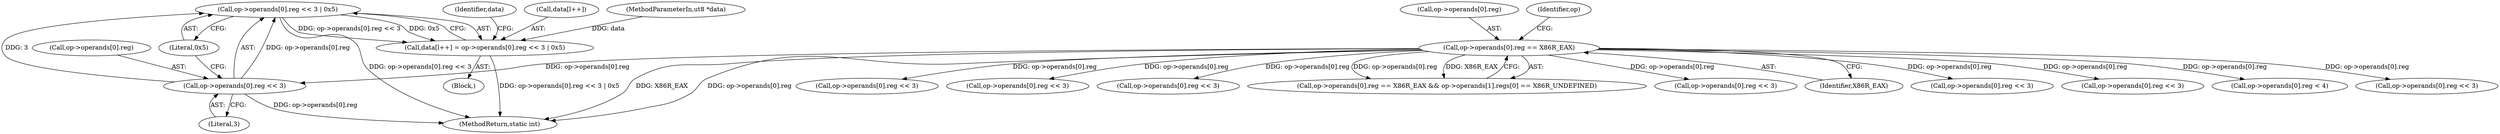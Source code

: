 digraph "0_radare2_f17bfd9f1da05f30f23a4dd05e9d2363e1406948@API" {
"1002310" [label="(Call,op->operands[0].reg << 3 | 0x5)"];
"1002311" [label="(Call,op->operands[0].reg << 3)"];
"1002031" [label="(Call,op->operands[0].reg == X86R_EAX)"];
"1002305" [label="(Call,data[l++] = op->operands[0].reg << 3 | 0x5)"];
"1002266" [label="(Block,)"];
"1003216" [label="(MethodReturn,static int)"];
"1002030" [label="(Call,op->operands[0].reg == X86R_EAX && op->operands[1].regs[0] == X86R_UNDEFINED)"];
"1002032" [label="(Call,op->operands[0].reg)"];
"1000104" [label="(MethodParameterIn,ut8 *data)"];
"1002045" [label="(Identifier,op)"];
"1002562" [label="(Call,op->operands[0].reg << 3)"];
"1002031" [label="(Call,op->operands[0].reg == X86R_EAX)"];
"1002039" [label="(Identifier,X86R_EAX)"];
"1003044" [label="(Call,op->operands[0].reg << 3)"];
"1002586" [label="(Call,op->operands[0].reg << 3)"];
"1002319" [label="(Literal,3)"];
"1002201" [label="(Call,op->operands[0].reg < 4)"];
"1002310" [label="(Call,op->operands[0].reg << 3 | 0x5)"];
"1002320" [label="(Literal,0x5)"];
"1002323" [label="(Identifier,data)"];
"1002305" [label="(Call,data[l++] = op->operands[0].reg << 3 | 0x5)"];
"1002921" [label="(Call,op->operands[0].reg << 3)"];
"1002647" [label="(Call,op->operands[0].reg << 3)"];
"1002306" [label="(Call,data[l++])"];
"1002792" [label="(Call,op->operands[0].reg << 3)"];
"1002312" [label="(Call,op->operands[0].reg)"];
"1002311" [label="(Call,op->operands[0].reg << 3)"];
"1002229" [label="(Call,op->operands[0].reg << 3)"];
"1002310" -> "1002305"  [label="AST: "];
"1002310" -> "1002320"  [label="CFG: "];
"1002311" -> "1002310"  [label="AST: "];
"1002320" -> "1002310"  [label="AST: "];
"1002305" -> "1002310"  [label="CFG: "];
"1002310" -> "1003216"  [label="DDG: op->operands[0].reg << 3"];
"1002310" -> "1002305"  [label="DDG: op->operands[0].reg << 3"];
"1002310" -> "1002305"  [label="DDG: 0x5"];
"1002311" -> "1002310"  [label="DDG: op->operands[0].reg"];
"1002311" -> "1002310"  [label="DDG: 3"];
"1002311" -> "1002319"  [label="CFG: "];
"1002312" -> "1002311"  [label="AST: "];
"1002319" -> "1002311"  [label="AST: "];
"1002320" -> "1002311"  [label="CFG: "];
"1002311" -> "1003216"  [label="DDG: op->operands[0].reg"];
"1002031" -> "1002311"  [label="DDG: op->operands[0].reg"];
"1002031" -> "1002030"  [label="AST: "];
"1002031" -> "1002039"  [label="CFG: "];
"1002032" -> "1002031"  [label="AST: "];
"1002039" -> "1002031"  [label="AST: "];
"1002045" -> "1002031"  [label="CFG: "];
"1002030" -> "1002031"  [label="CFG: "];
"1002031" -> "1003216"  [label="DDG: op->operands[0].reg"];
"1002031" -> "1003216"  [label="DDG: X86R_EAX"];
"1002031" -> "1002030"  [label="DDG: op->operands[0].reg"];
"1002031" -> "1002030"  [label="DDG: X86R_EAX"];
"1002031" -> "1002201"  [label="DDG: op->operands[0].reg"];
"1002031" -> "1002229"  [label="DDG: op->operands[0].reg"];
"1002031" -> "1002562"  [label="DDG: op->operands[0].reg"];
"1002031" -> "1002586"  [label="DDG: op->operands[0].reg"];
"1002031" -> "1002647"  [label="DDG: op->operands[0].reg"];
"1002031" -> "1002792"  [label="DDG: op->operands[0].reg"];
"1002031" -> "1002921"  [label="DDG: op->operands[0].reg"];
"1002031" -> "1003044"  [label="DDG: op->operands[0].reg"];
"1002305" -> "1002266"  [label="AST: "];
"1002306" -> "1002305"  [label="AST: "];
"1002323" -> "1002305"  [label="CFG: "];
"1002305" -> "1003216"  [label="DDG: op->operands[0].reg << 3 | 0x5"];
"1000104" -> "1002305"  [label="DDG: data"];
}
